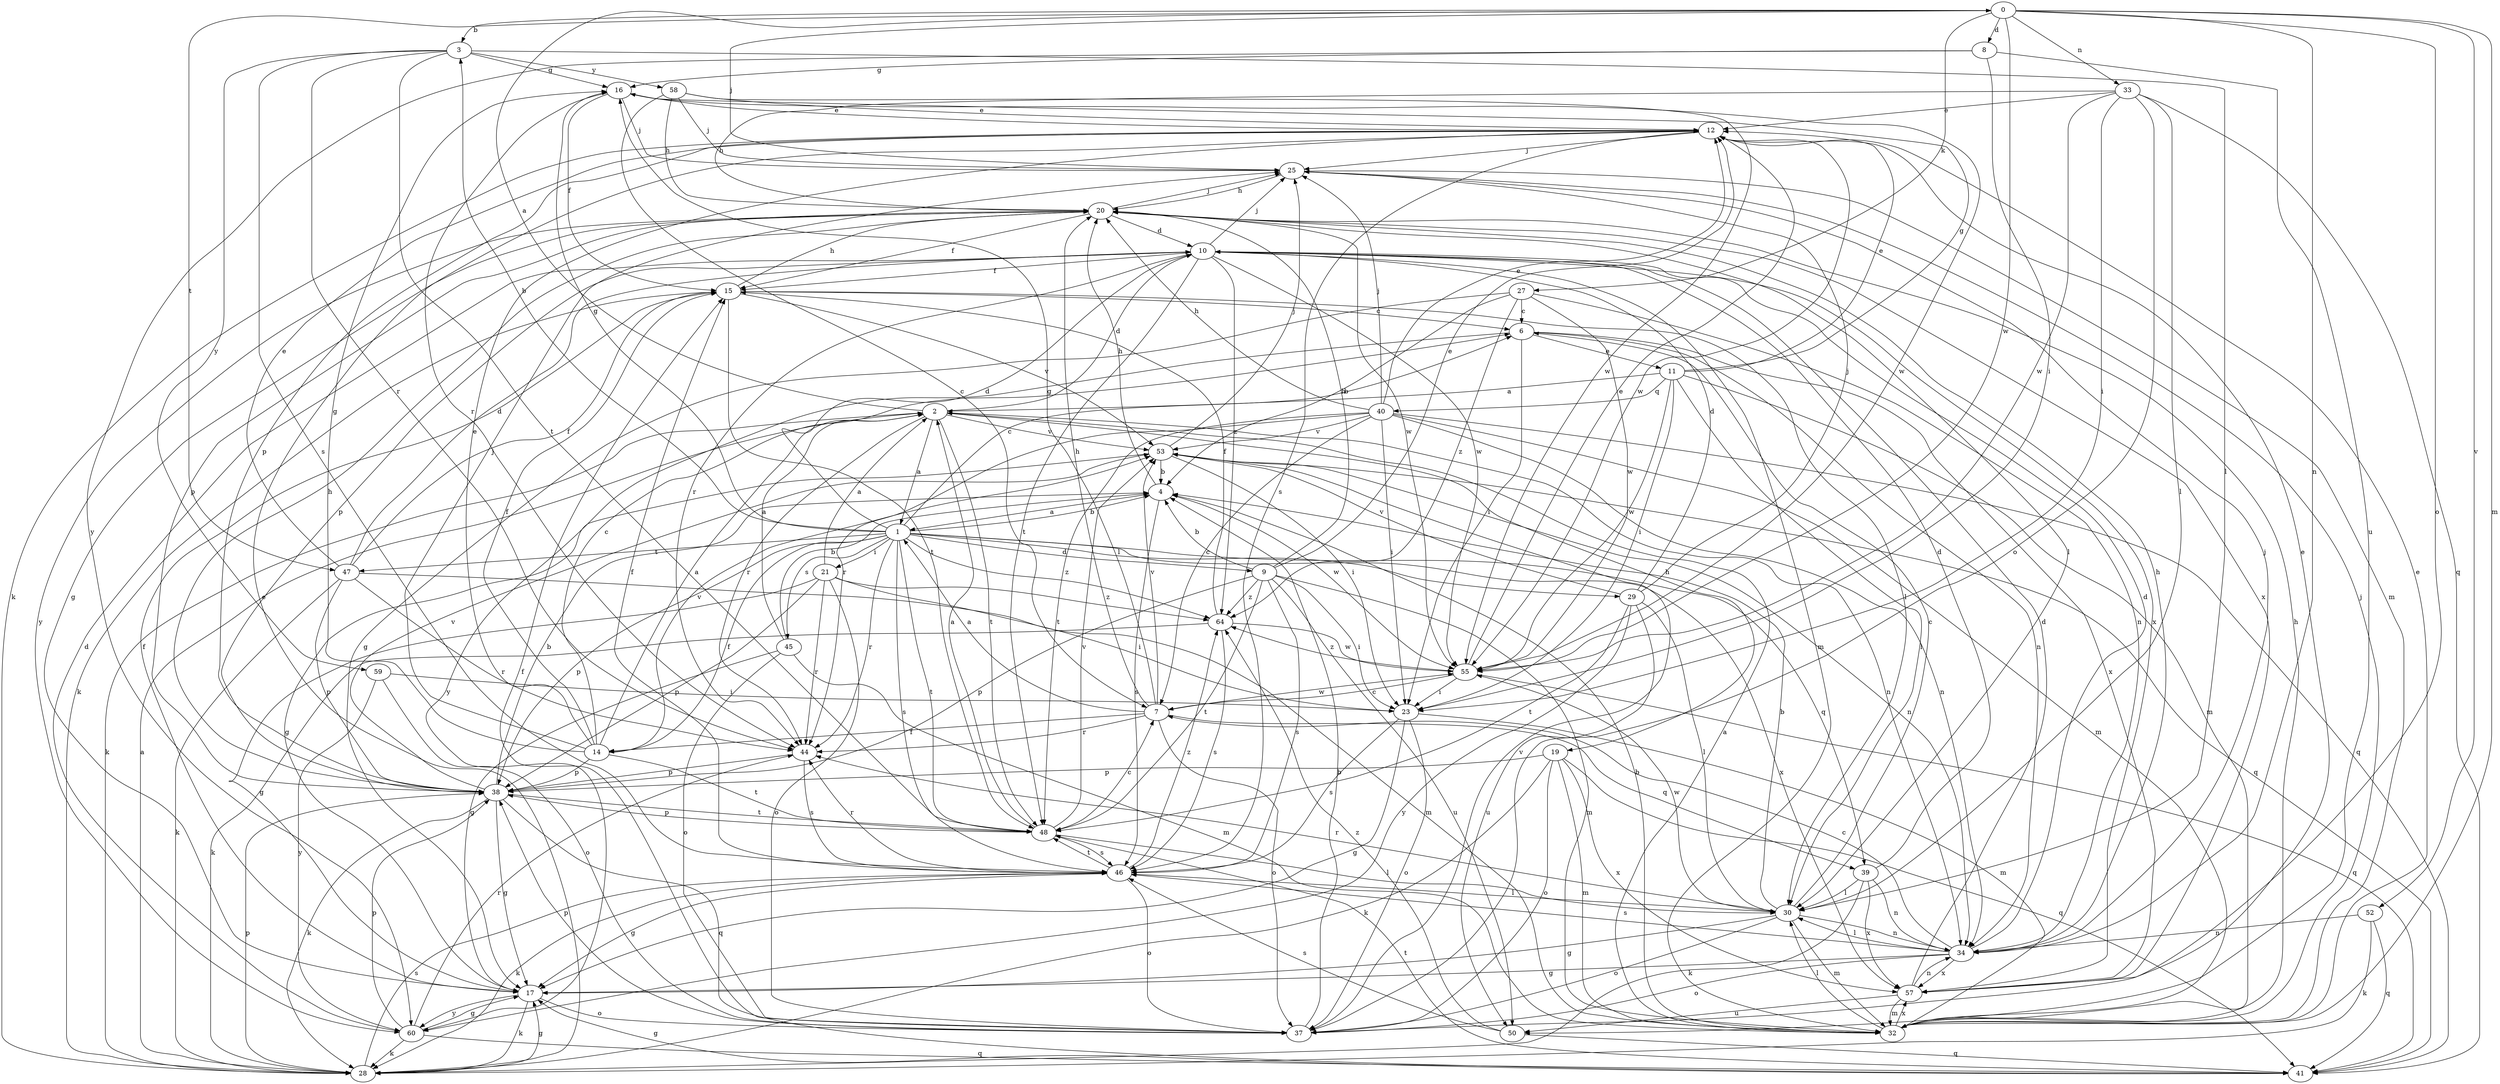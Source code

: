 strict digraph  {
0;
1;
2;
3;
4;
6;
7;
8;
9;
10;
11;
12;
14;
15;
16;
17;
19;
20;
21;
23;
25;
27;
28;
29;
30;
32;
33;
34;
37;
38;
39;
40;
41;
44;
45;
46;
47;
48;
50;
52;
53;
55;
57;
58;
59;
60;
64;
0 -> 3  [label=b];
0 -> 8  [label=d];
0 -> 25  [label=j];
0 -> 27  [label=k];
0 -> 32  [label=m];
0 -> 33  [label=n];
0 -> 34  [label=n];
0 -> 37  [label=o];
0 -> 47  [label=t];
0 -> 52  [label=v];
0 -> 55  [label=w];
1 -> 3  [label=b];
1 -> 4  [label=b];
1 -> 6  [label=c];
1 -> 9  [label=d];
1 -> 10  [label=d];
1 -> 14  [label=f];
1 -> 16  [label=g];
1 -> 21  [label=i];
1 -> 29  [label=l];
1 -> 38  [label=p];
1 -> 39  [label=q];
1 -> 44  [label=r];
1 -> 45  [label=s];
1 -> 46  [label=s];
1 -> 47  [label=t];
1 -> 48  [label=t];
1 -> 57  [label=x];
1 -> 64  [label=z];
2 -> 0  [label=a];
2 -> 1  [label=a];
2 -> 10  [label=d];
2 -> 19  [label=h];
2 -> 28  [label=k];
2 -> 34  [label=n];
2 -> 44  [label=r];
2 -> 48  [label=t];
2 -> 53  [label=v];
3 -> 16  [label=g];
3 -> 30  [label=l];
3 -> 44  [label=r];
3 -> 46  [label=s];
3 -> 48  [label=t];
3 -> 58  [label=y];
3 -> 59  [label=y];
4 -> 1  [label=a];
4 -> 20  [label=h];
4 -> 46  [label=s];
4 -> 55  [label=w];
6 -> 11  [label=e];
6 -> 23  [label=i];
6 -> 34  [label=n];
6 -> 57  [label=x];
6 -> 60  [label=y];
7 -> 1  [label=a];
7 -> 14  [label=f];
7 -> 16  [label=g];
7 -> 20  [label=h];
7 -> 37  [label=o];
7 -> 39  [label=q];
7 -> 44  [label=r];
7 -> 53  [label=v];
7 -> 55  [label=w];
8 -> 16  [label=g];
8 -> 23  [label=i];
8 -> 50  [label=u];
8 -> 60  [label=y];
9 -> 4  [label=b];
9 -> 12  [label=e];
9 -> 20  [label=h];
9 -> 23  [label=i];
9 -> 32  [label=m];
9 -> 38  [label=p];
9 -> 46  [label=s];
9 -> 48  [label=t];
9 -> 50  [label=u];
9 -> 64  [label=z];
10 -> 15  [label=f];
10 -> 25  [label=j];
10 -> 32  [label=m];
10 -> 38  [label=p];
10 -> 44  [label=r];
10 -> 48  [label=t];
10 -> 55  [label=w];
10 -> 57  [label=x];
10 -> 64  [label=z];
11 -> 2  [label=a];
11 -> 12  [label=e];
11 -> 16  [label=g];
11 -> 23  [label=i];
11 -> 30  [label=l];
11 -> 32  [label=m];
11 -> 40  [label=q];
11 -> 55  [label=w];
12 -> 25  [label=j];
12 -> 28  [label=k];
12 -> 38  [label=p];
12 -> 46  [label=s];
12 -> 55  [label=w];
14 -> 2  [label=a];
14 -> 6  [label=c];
14 -> 12  [label=e];
14 -> 15  [label=f];
14 -> 16  [label=g];
14 -> 25  [label=j];
14 -> 38  [label=p];
14 -> 48  [label=t];
14 -> 53  [label=v];
15 -> 6  [label=c];
15 -> 20  [label=h];
15 -> 28  [label=k];
15 -> 30  [label=l];
15 -> 48  [label=t];
15 -> 53  [label=v];
16 -> 12  [label=e];
16 -> 15  [label=f];
16 -> 25  [label=j];
16 -> 44  [label=r];
16 -> 55  [label=w];
17 -> 15  [label=f];
17 -> 28  [label=k];
17 -> 37  [label=o];
17 -> 60  [label=y];
19 -> 28  [label=k];
19 -> 32  [label=m];
19 -> 37  [label=o];
19 -> 38  [label=p];
19 -> 41  [label=q];
19 -> 57  [label=x];
20 -> 10  [label=d];
20 -> 15  [label=f];
20 -> 17  [label=g];
20 -> 25  [label=j];
20 -> 30  [label=l];
20 -> 38  [label=p];
20 -> 55  [label=w];
20 -> 57  [label=x];
20 -> 60  [label=y];
21 -> 2  [label=a];
21 -> 17  [label=g];
21 -> 23  [label=i];
21 -> 37  [label=o];
21 -> 38  [label=p];
21 -> 44  [label=r];
21 -> 64  [label=z];
23 -> 17  [label=g];
23 -> 32  [label=m];
23 -> 37  [label=o];
23 -> 46  [label=s];
25 -> 20  [label=h];
25 -> 32  [label=m];
27 -> 4  [label=b];
27 -> 6  [label=c];
27 -> 17  [label=g];
27 -> 34  [label=n];
27 -> 55  [label=w];
27 -> 64  [label=z];
28 -> 2  [label=a];
28 -> 12  [label=e];
28 -> 17  [label=g];
28 -> 38  [label=p];
28 -> 46  [label=s];
29 -> 10  [label=d];
29 -> 25  [label=j];
29 -> 30  [label=l];
29 -> 48  [label=t];
29 -> 50  [label=u];
29 -> 53  [label=v];
29 -> 60  [label=y];
30 -> 4  [label=b];
30 -> 6  [label=c];
30 -> 17  [label=g];
30 -> 32  [label=m];
30 -> 34  [label=n];
30 -> 37  [label=o];
30 -> 44  [label=r];
30 -> 55  [label=w];
32 -> 2  [label=a];
32 -> 4  [label=b];
32 -> 12  [label=e];
32 -> 20  [label=h];
32 -> 25  [label=j];
32 -> 30  [label=l];
32 -> 57  [label=x];
33 -> 12  [label=e];
33 -> 20  [label=h];
33 -> 23  [label=i];
33 -> 30  [label=l];
33 -> 37  [label=o];
33 -> 41  [label=q];
33 -> 55  [label=w];
34 -> 7  [label=c];
34 -> 10  [label=d];
34 -> 17  [label=g];
34 -> 20  [label=h];
34 -> 25  [label=j];
34 -> 30  [label=l];
34 -> 37  [label=o];
34 -> 46  [label=s];
34 -> 57  [label=x];
37 -> 4  [label=b];
37 -> 15  [label=f];
37 -> 38  [label=p];
37 -> 53  [label=v];
38 -> 4  [label=b];
38 -> 17  [label=g];
38 -> 20  [label=h];
38 -> 28  [label=k];
38 -> 41  [label=q];
38 -> 48  [label=t];
38 -> 53  [label=v];
39 -> 10  [label=d];
39 -> 28  [label=k];
39 -> 30  [label=l];
39 -> 34  [label=n];
39 -> 57  [label=x];
40 -> 7  [label=c];
40 -> 12  [label=e];
40 -> 20  [label=h];
40 -> 23  [label=i];
40 -> 25  [label=j];
40 -> 32  [label=m];
40 -> 34  [label=n];
40 -> 41  [label=q];
40 -> 44  [label=r];
40 -> 48  [label=t];
40 -> 53  [label=v];
41 -> 17  [label=g];
41 -> 48  [label=t];
44 -> 38  [label=p];
44 -> 46  [label=s];
45 -> 2  [label=a];
45 -> 4  [label=b];
45 -> 17  [label=g];
45 -> 32  [label=m];
45 -> 37  [label=o];
46 -> 15  [label=f];
46 -> 17  [label=g];
46 -> 28  [label=k];
46 -> 30  [label=l];
46 -> 37  [label=o];
46 -> 44  [label=r];
46 -> 48  [label=t];
46 -> 64  [label=z];
47 -> 10  [label=d];
47 -> 12  [label=e];
47 -> 15  [label=f];
47 -> 28  [label=k];
47 -> 32  [label=m];
47 -> 38  [label=p];
47 -> 44  [label=r];
48 -> 2  [label=a];
48 -> 7  [label=c];
48 -> 30  [label=l];
48 -> 38  [label=p];
48 -> 46  [label=s];
48 -> 53  [label=v];
50 -> 41  [label=q];
50 -> 46  [label=s];
50 -> 64  [label=z];
52 -> 28  [label=k];
52 -> 34  [label=n];
52 -> 41  [label=q];
53 -> 4  [label=b];
53 -> 17  [label=g];
53 -> 23  [label=i];
53 -> 25  [label=j];
53 -> 34  [label=n];
53 -> 41  [label=q];
55 -> 7  [label=c];
55 -> 12  [label=e];
55 -> 23  [label=i];
55 -> 41  [label=q];
55 -> 64  [label=z];
57 -> 10  [label=d];
57 -> 12  [label=e];
57 -> 32  [label=m];
57 -> 34  [label=n];
57 -> 50  [label=u];
58 -> 7  [label=c];
58 -> 12  [label=e];
58 -> 20  [label=h];
58 -> 25  [label=j];
58 -> 55  [label=w];
59 -> 23  [label=i];
59 -> 37  [label=o];
59 -> 60  [label=y];
60 -> 10  [label=d];
60 -> 17  [label=g];
60 -> 28  [label=k];
60 -> 38  [label=p];
60 -> 41  [label=q];
60 -> 44  [label=r];
64 -> 15  [label=f];
64 -> 28  [label=k];
64 -> 46  [label=s];
64 -> 55  [label=w];
}

